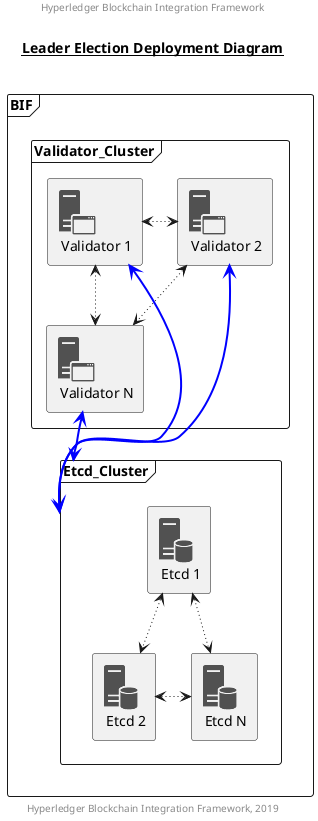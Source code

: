 @startuml leader-election-etcd-leases-deployment-caption
!include <tupadr3/common>
!include <office/Servers/database_server>
!include <office/Servers/application_server>

center header
Hyperledger Blockchain Integration Framework

endheader

title
  <u>Leader Election Deployment Diagram</u>

end title

center footer Hyperledger Blockchain Integration Framework, 2019

frame BIF {

  frame Etcd_Cluster as ec {
    OFF_DATABASE_SERVER(etcd1,"Etcd 1")
    OFF_DATABASE_SERVER(etcd2,"Etcd 2")
    OFF_DATABASE_SERVER(etcdn,"Etcd N")
  }

  frame Validator_Cluster as vc {
    OFF_APPLICATION_SERVER(bvn1,"Validator 1")
    OFF_APPLICATION_SERVER(bvn2,"Validator 2")
    OFF_APPLICATION_SERVER(bvnn,"Validator N")
  }

}

bvn2 <~~> bvnn
bvn1 <~> bvn2
bvn1 <~> bvnn

etcd1 <~~> etcd2
etcd1 <~> etcdn
etcd2 <~> etcdn

bvn1 <=[#blue]=> ec
bvn2 <=[#blue]=> ec
bvnn <=[#blue]=> ec

@enduml
